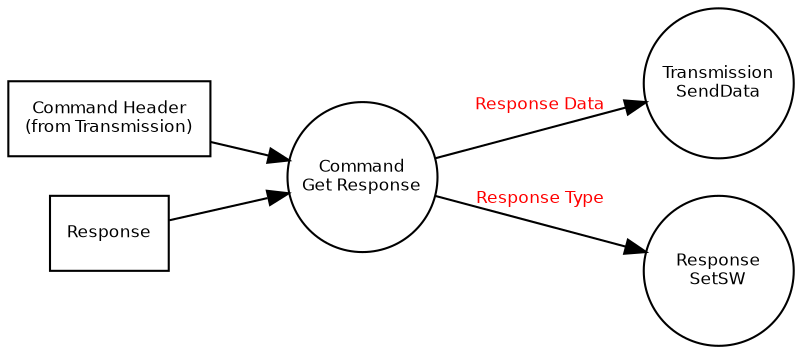 digraph Command_Select {

rankdir = LR

 node [
         fontname = "Bitstream Vera Sans"
         fontsize = 8
         shape = "record"
     ]

 edge [
         fontname = "Bitstream Vera Sans"
         fontsize = 8
         fontcolor = "Red"
     ]

// all blocks
header [label="Command Header\n(from Transmission)"];
get_response [label="Command\nGet Response", shape="circle", fixedsize=true, width=1]; 
response [label="Response"];
send_data [label="Transmission\nSendData", shape="circle", fixedsize=true, width=1];
set_sw [label="Response\nSetSW", shape="circle", fixedsize=true, width=1];

// relations
header -> get_response
response -> get_response
get_response -> send_data [label="Response Data"]
get_response -> set_sw [label="Response Type"]

}